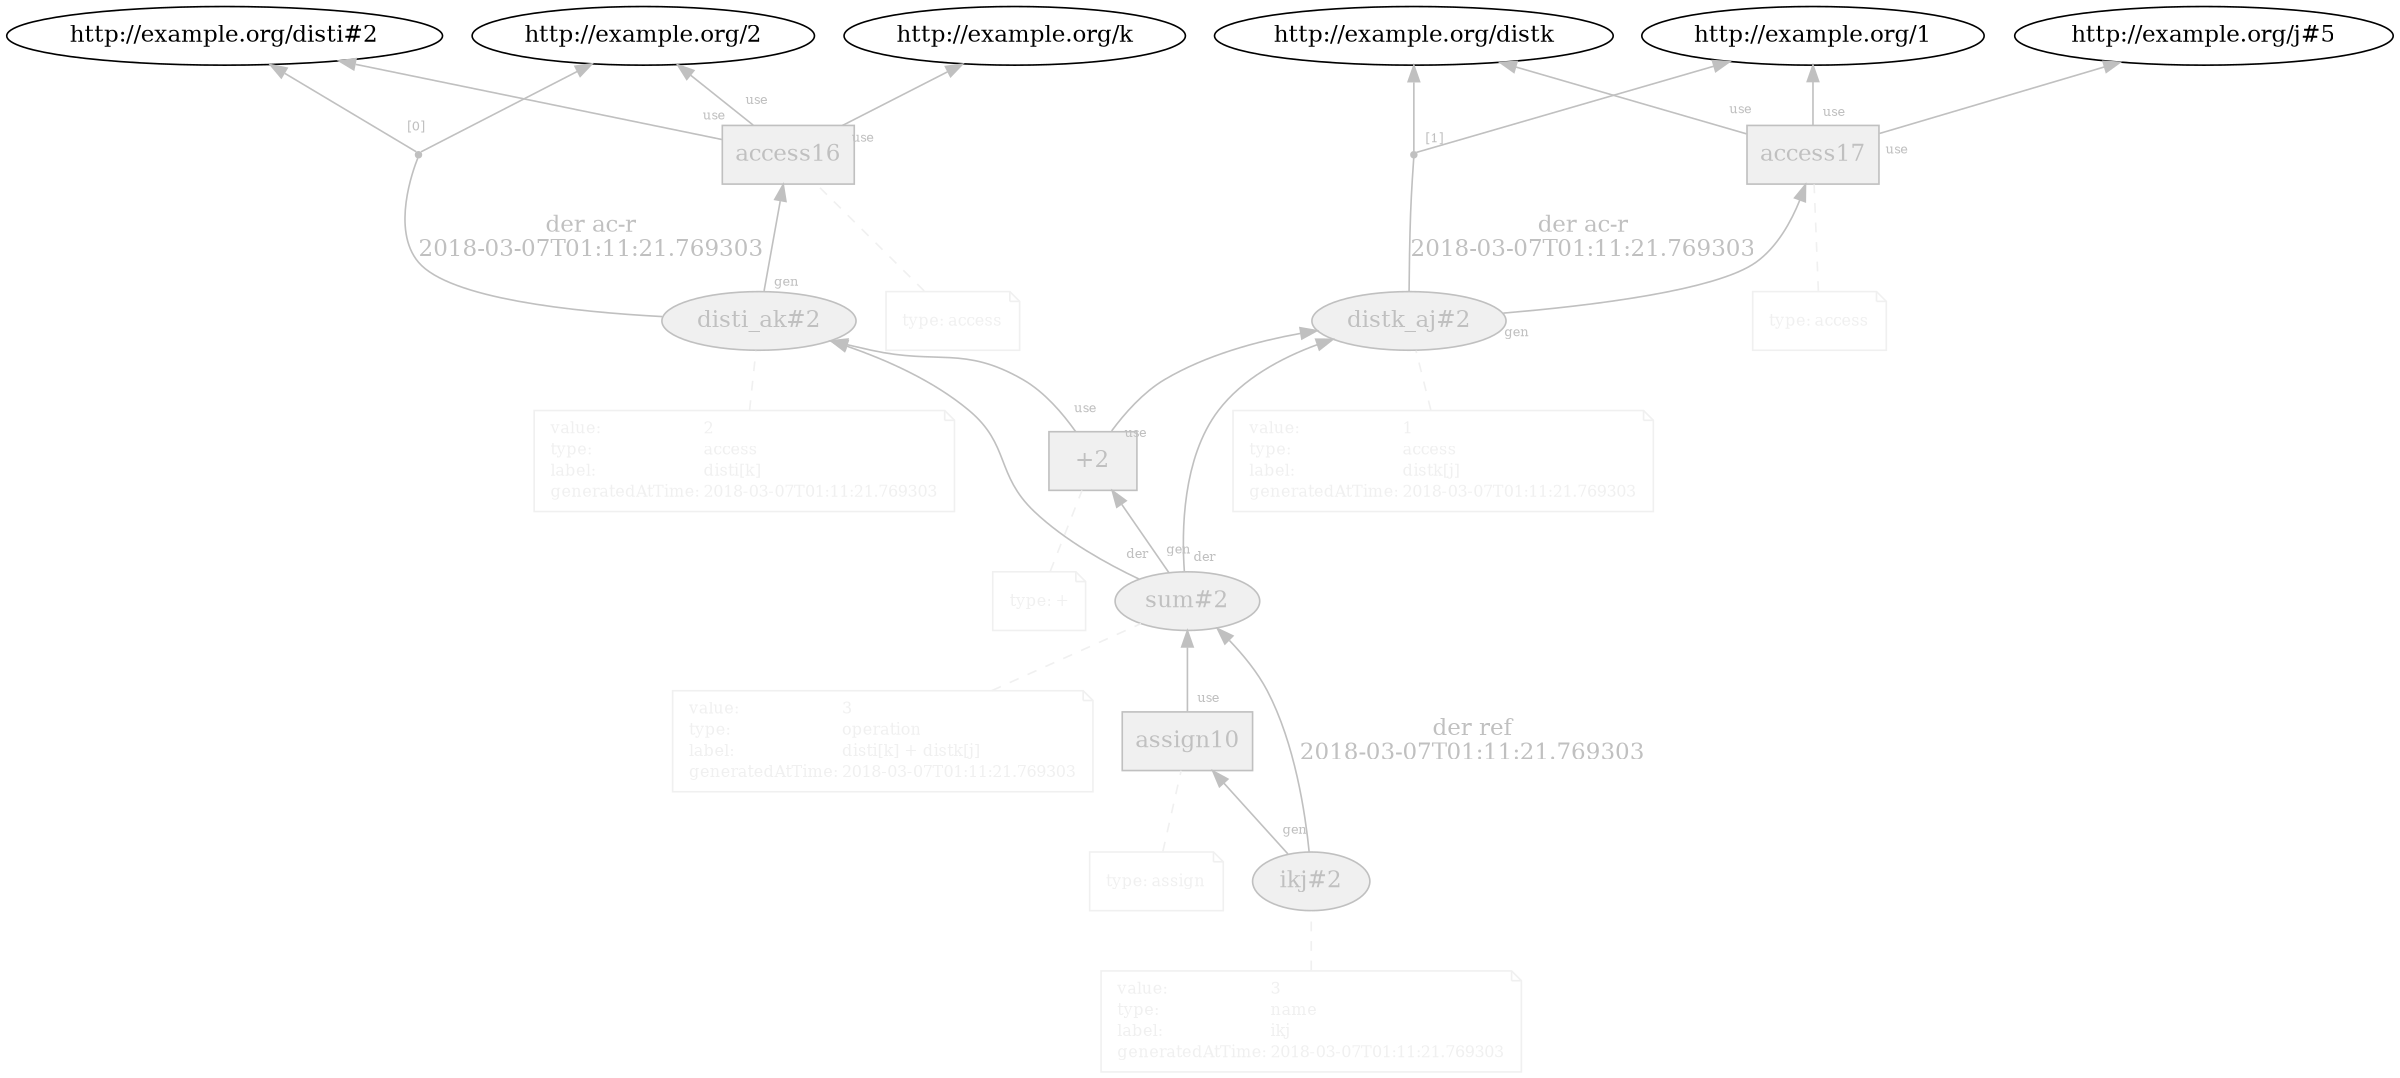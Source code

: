 digraph "PROV" { size="16,12"; rankdir="BT";
"http://example.org/disti_ak#2" [fillcolor="#F0F0F0",color="gray",style="filled",label="disti_ak#2",URL="http://example.org/disti_ak#2",fontcolor="gray"]
"-attrs0" [color="#F0F0F0",shape="note",fontsize="10",fontcolor="black",label=<<TABLE cellpadding="0" border="0">
	<TR>
	    <TD align="left"><font color="#F0F0F0">value:</font></TD>
	    <TD align="left"><font color="#F0F0F0">2</font></TD>
	</TR>
	<TR>
	    <TD align="left"><font color="#F0F0F0">type:</font></TD>
	    <TD align="left"><font color="#F0F0F0">access</font></TD>
	</TR>
	<TR>
	    <TD align="left"><font color="#F0F0F0">label:</font></TD>
	    <TD align="left"><font color="#F0F0F0">disti[k]</font></TD>
	</TR>
	<TR>
	    <TD align="left"><font color="#F0F0F0">generatedAtTime:</font></TD>
	    <TD align="left"><font color="#F0F0F0">2018-03-07T01:11:21.769303</font></TD>
	</TR>
</TABLE>>]
"-attrs0" -> "http://example.org/disti_ak#2" [color="#F0F0F0",style="dashed",arrowhead="none"]
"http://example.org/access16" [fillcolor="#F0F0F0",color="gray",shape="polygon",sides="4",style="filled",label="access16",URL="http://example.org/access16",fontcolor="gray"]
"-attrs1" [color="#F0F0F0",shape="note",fontsize="10",fontcolor="black",label=<<TABLE cellpadding="0" border="0">
	<TR>
	    <TD align="left"><font color="#F0F0F0">type:</font></TD>
	    <TD align="left"><font color="#F0F0F0">access</font></TD>
	</TR>
</TABLE>>]
"-attrs1" -> "http://example.org/access16" [color="#F0F0F0",style="dashed",arrowhead="none"]
"http://example.org/access16" -> "http://example.org/2" [labelfontsize="8",labeldistance="1.5",labelangle="60.0",rotation="20",taillabel="use",fontcolor="gray",color="gray"]
"bn0" [shape="point",label="",fontcolor="gray",color="gray"]
"http://example.org/disti_ak#2" -> "bn0" [arrowhead="none",label="der ac-r
2018-03-07T01:11:21.769303",color="gray",fontcolor="gray"]
"bn0" -> "http://example.org/disti#2" [labelfontsize="8",labeldistance="1.5",labelangle="60.0",rotation="20",taillabel="[0]",fontcolor="gray",color="gray"]
"bn0" -> "http://example.org/2" [color="gray",fontcolor="gray"]
"http://example.org/disti_ak#2" -> "http://example.org/access16" [labelfontsize="8",labeldistance="1.5",labelangle="60.0",rotation="20",taillabel="gen",fontcolor="gray",color="gray"]
"http://example.org/access16" -> "http://example.org/disti#2" [labelfontsize="8",labeldistance="1.5",labelangle="60.0",rotation="20",taillabel="use",fontcolor="gray",color="gray"]
"http://example.org/access16" -> "http://example.org/k" [labelfontsize="8",labeldistance="1.5",labelangle="60.0",rotation="20",taillabel="use",fontcolor="gray",color="gray"]
"http://example.org/distk_aj#2" [fillcolor="#F0F0F0",color="gray",style="filled",label="distk_aj#2",URL="http://example.org/distk_aj#2",fontcolor="gray"]
"-attrs2" [color="#F0F0F0",shape="note",fontsize="10",fontcolor="black",label=<<TABLE cellpadding="0" border="0">
	<TR>
	    <TD align="left"><font color="#F0F0F0">value:</font></TD>
	    <TD align="left"><font color="#F0F0F0">1</font></TD>
	</TR>
	<TR>
	    <TD align="left"><font color="#F0F0F0">type:</font></TD>
	    <TD align="left"><font color="#F0F0F0">access</font></TD>
	</TR>
	<TR>
	    <TD align="left"><font color="#F0F0F0">label:</font></TD>
	    <TD align="left"><font color="#F0F0F0">distk[j]</font></TD>
	</TR>
	<TR>
	    <TD align="left"><font color="#F0F0F0">generatedAtTime:</font></TD>
	    <TD align="left"><font color="#F0F0F0">2018-03-07T01:11:21.769303</font></TD>
	</TR>
</TABLE>>]
"-attrs2" -> "http://example.org/distk_aj#2" [color="#F0F0F0",style="dashed",arrowhead="none"]
"http://example.org/access17" [fillcolor="#F0F0F0",color="gray",shape="polygon",sides="4",style="filled",label="access17",URL="http://example.org/access17",fontcolor="gray"]
"-attrs3" [color="#F0F0F0",shape="note",fontsize="10",fontcolor="black",label=<<TABLE cellpadding="0" border="0">
	<TR>
	    <TD align="left"><font color="#F0F0F0">type:</font></TD>
	    <TD align="left"><font color="#F0F0F0">access</font></TD>
	</TR>
</TABLE>>]
"-attrs3" -> "http://example.org/access17" [color="#F0F0F0",style="dashed",arrowhead="none"]
"http://example.org/access17" -> "http://example.org/1" [labelfontsize="8",labeldistance="1.5",labelangle="60.0",rotation="20",taillabel="use",fontcolor="gray",color="gray"]
"bn1" [shape="point",label="",fontcolor="gray",color="gray"]
"http://example.org/distk_aj#2" -> "bn1" [arrowhead="none",label="der ac-r
2018-03-07T01:11:21.769303",color="gray",fontcolor="gray"]
"bn1" -> "http://example.org/distk" [labelfontsize="8",labeldistance="1.5",labelangle="60.0",rotation="20",taillabel="[1]",fontcolor="gray",color="gray"]
"bn1" -> "http://example.org/1" [color="gray",fontcolor="gray"]
"http://example.org/distk_aj#2" -> "http://example.org/access17" [labelfontsize="8",labeldistance="1.5",labelangle="60.0",rotation="20",taillabel="gen",fontcolor="gray",color="gray"]
"http://example.org/access17" -> "http://example.org/distk" [labelfontsize="8",labeldistance="1.5",labelangle="60.0",rotation="20",taillabel="use",fontcolor="gray",color="gray"]
"http://example.org/access17" -> "http://example.org/j#5" [labelfontsize="8",labeldistance="1.5",labelangle="60.0",rotation="20",taillabel="use",fontcolor="gray",color="gray"]
"http://example.org/sum#2" [fillcolor="#F0F0F0",color="gray",style="filled",label="sum#2",URL="http://example.org/sum#2",fontcolor="gray"]
"-attrs4" [color="#F0F0F0",shape="note",fontsize="10",fontcolor="black",label=<<TABLE cellpadding="0" border="0">
	<TR>
	    <TD align="left"><font color="#F0F0F0">value:</font></TD>
	    <TD align="left"><font color="#F0F0F0">3</font></TD>
	</TR>
	<TR>
	    <TD align="left"><font color="#F0F0F0">type:</font></TD>
	    <TD align="left"><font color="#F0F0F0">operation</font></TD>
	</TR>
	<TR>
	    <TD align="left"><font color="#F0F0F0">label:</font></TD>
	    <TD align="left"><font color="#F0F0F0">disti[k] + distk[j]</font></TD>
	</TR>
	<TR>
	    <TD align="left"><font color="#F0F0F0">generatedAtTime:</font></TD>
	    <TD align="left"><font color="#F0F0F0">2018-03-07T01:11:21.769303</font></TD>
	</TR>
</TABLE>>]
"-attrs4" -> "http://example.org/sum#2" [color="#F0F0F0",style="dashed",arrowhead="none"]
"http://example.org/+2" [fillcolor="#F0F0F0",color="gray",shape="polygon",sides="4",style="filled",label="+2",URL="http://example.org/+2",fontcolor="gray"]
"-attrs5" [color="#F0F0F0",shape="note",fontsize="10",fontcolor="black",label=<<TABLE cellpadding="0" border="0">
	<TR>
	    <TD align="left"><font color="#F0F0F0">type:</font></TD>
	    <TD align="left"><font color="#F0F0F0">+</font></TD>
	</TR>
</TABLE>>]
"-attrs5" -> "http://example.org/+2" [color="#F0F0F0",style="dashed",arrowhead="none"]
"http://example.org/+2" -> "http://example.org/disti_ak#2" [labelfontsize="8",labeldistance="1.5",labelangle="60.0",rotation="20",taillabel="use",fontcolor="gray",color="gray"]
"http://example.org/sum#2" -> "http://example.org/disti_ak#2" [labelfontsize="8",labeldistance="1.5",labelangle="60.0",rotation="20",taillabel="der",fontcolor="gray",color="gray"]
"http://example.org/+2" -> "http://example.org/distk_aj#2" [labelfontsize="8",labeldistance="1.5",labelangle="60.0",rotation="20",taillabel="use",fontcolor="gray",color="gray"]
"http://example.org/sum#2" -> "http://example.org/distk_aj#2" [labelfontsize="8",labeldistance="1.5",labelangle="60.0",rotation="20",taillabel="der",fontcolor="gray",color="gray"]
"http://example.org/sum#2" -> "http://example.org/+2" [labelfontsize="8",labeldistance="1.5",labelangle="60.0",rotation="20",taillabel="gen",fontcolor="gray",color="gray"]
"http://example.org/ikj#2" [fillcolor="#F0F0F0",color="gray",style="filled",label="ikj#2",URL="http://example.org/ikj#2",fontcolor="gray"]
"-attrs6" [color="#F0F0F0",shape="note",fontsize="10",fontcolor="black",label=<<TABLE cellpadding="0" border="0">
	<TR>
	    <TD align="left"><font color="#F0F0F0">value:</font></TD>
	    <TD align="left"><font color="#F0F0F0">3</font></TD>
	</TR>
	<TR>
	    <TD align="left"><font color="#F0F0F0">type:</font></TD>
	    <TD align="left"><font color="#F0F0F0">name</font></TD>
	</TR>
	<TR>
	    <TD align="left"><font color="#F0F0F0">label:</font></TD>
	    <TD align="left"><font color="#F0F0F0">ikj</font></TD>
	</TR>
	<TR>
	    <TD align="left"><font color="#F0F0F0">generatedAtTime:</font></TD>
	    <TD align="left"><font color="#F0F0F0">2018-03-07T01:11:21.769303</font></TD>
	</TR>
</TABLE>>]
"-attrs6" -> "http://example.org/ikj#2" [color="#F0F0F0",style="dashed",arrowhead="none"]
"http://example.org/assign10" [fillcolor="#F0F0F0",color="gray",shape="polygon",sides="4",style="filled",label="assign10",URL="http://example.org/assign10",fontcolor="gray"]
"-attrs7" [color="#F0F0F0",shape="note",fontsize="10",fontcolor="black",label=<<TABLE cellpadding="0" border="0">
	<TR>
	    <TD align="left"><font color="#F0F0F0">type:</font></TD>
	    <TD align="left"><font color="#F0F0F0">assign</font></TD>
	</TR>
</TABLE>>]
"-attrs7" -> "http://example.org/assign10" [color="#F0F0F0",style="dashed",arrowhead="none"]
"http://example.org/assign10" -> "http://example.org/sum#2" [labelfontsize="8",labeldistance="1.5",labelangle="60.0",rotation="20",taillabel="use",fontcolor="gray",color="gray"]
"http://example.org/ikj#2" -> "http://example.org/sum#2" [labelfontsize="8",labeldistance="1.5",color="gray",labelangle="60.0",rotation="20",label="der ref
2018-03-07T01:11:21.769303",fontcolor="gray"]
"http://example.org/ikj#2" -> "http://example.org/assign10" [labelfontsize="8",labeldistance="1.5",labelangle="60.0",rotation="20",taillabel="gen",fontcolor="gray",color="gray"]
}